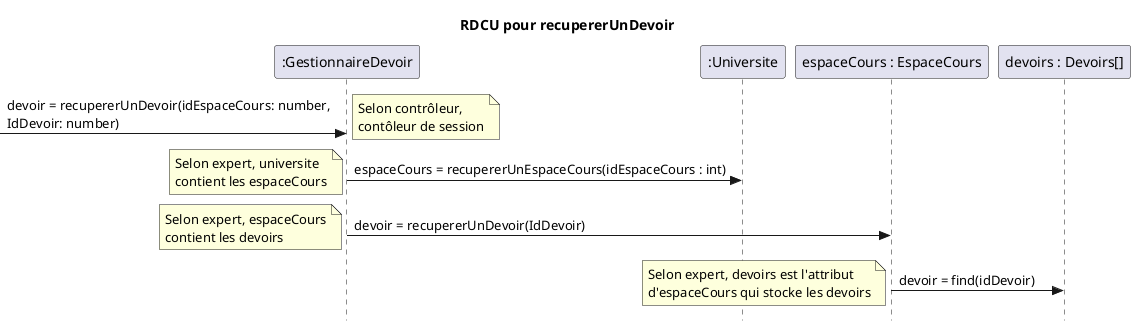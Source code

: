 @startuml recupererUnDevoir
skinparam style strictuml
skinparam defaultfontname Verdana
title RDCU pour recupererUnDevoir
participant ":GestionnaireDevoir" as gestionnaireDevoir
participant ":Universite" as universite
participant "espaceCours : EspaceCours" as cours
participant "devoirs : Devoirs[]" as devoirs

-> gestionnaireDevoir : devoir = recupererUnDevoir(idEspaceCours: number,\nIdDevoir: number)
note left : Selon contrôleur,\ncontôleur de session
gestionnaireDevoir -> universite : espaceCours = recupererUnEspaceCours(idEspaceCours : int)
note left : Selon expert, universite\ncontient les espaceCours
gestionnaireDevoir -> cours : devoir = recupererUnDevoir(IdDevoir)
note left : Selon expert, espaceCours\ncontient les devoirs
cours -> devoirs : devoir = find(idDevoir)
note left : Selon expert, devoirs est l'attribut\nd'espaceCours qui stocke les devoirs
@enduml

@startuml remettreDevoir
skinparam style strictuml
skinparam defaultfontname Verdana
title RDCU pour remettreRemise
participant ":GestionnaireDevoir" as gestionnaireDevoir
participant ":Universite" as universite
participant "espaceCours : EspaceCours" as cours
participant "devoir : Devoir" as devoir
participant "remises : Remise[]" as remises
participant "remiseCourante : Remise" as remise

-> gestionnaireDevoir : remettreRemise(idEspaceCours, idDevoir,\nidEtudiant, pathFichier)
note left : Selon contrôleur,\ncontôleur de session
gestionnaireDevoir -> universite : espaceCours = recupererUnEspaceCours(idEspaceCours)
note left : Selon expert, universite\ncontient les espaceCours
gestionnaireDevoir -> cours : devoir = recupererUnDevoir(idDevoir)
note left : Selon expert, espaceCours\ncontient les devoirs
gestionnaireDevoir -> devoir : remettreRemise(idEtudiant, pathFichier)
note left : Selon expert, devoir contient\ntoutes ses remises
alt currentDate.isBetween(dateDebut, dateFin)
devoir -> remises : remiseCourante = getRemise(idEtudiant)
note left : Selon expert
devoir -> remise : remettreRemise(pathFichier)
note left : Selon expert, il faut modifier\nles attributs de remise afin\nqu'il en devienne l'expert
remise -> remise : setPathFichier(pathFichier)
note left : Selon expert
remise -> remise : setDateRemise(currentDate)
note left : Selon expert
remise -> remise : setEtat("Remis")
note left : Selon expert
end
@enduml